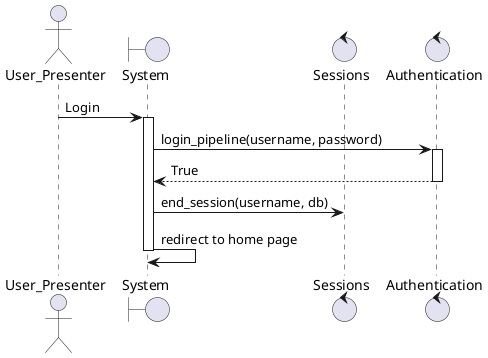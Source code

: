 @startuml login
actor User_Presenter
boundary "System" as system
control "Sessions" as sessions
control "Authentication" as auth
User_Presenter -> system: Login
activate system
system -> auth: login_pipeline(username, password)
activate auth
auth --> system: True
deactivate auth
system -> sessions: end_session(username, db)
deactivate sessions
system -> system: redirect to home page
deactivate system
@enduml
